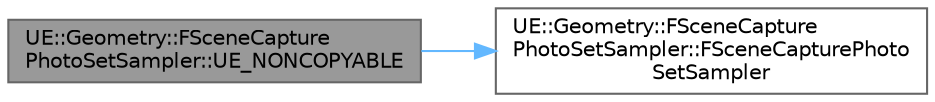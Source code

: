 digraph "UE::Geometry::FSceneCapturePhotoSetSampler::UE_NONCOPYABLE"
{
 // INTERACTIVE_SVG=YES
 // LATEX_PDF_SIZE
  bgcolor="transparent";
  edge [fontname=Helvetica,fontsize=10,labelfontname=Helvetica,labelfontsize=10];
  node [fontname=Helvetica,fontsize=10,shape=box,height=0.2,width=0.4];
  rankdir="LR";
  Node1 [id="Node000001",label="UE::Geometry::FSceneCapture\lPhotoSetSampler::UE_NONCOPYABLE",height=0.2,width=0.4,color="gray40", fillcolor="grey60", style="filled", fontcolor="black",tooltip=" "];
  Node1 -> Node2 [id="edge1_Node000001_Node000002",color="steelblue1",style="solid",tooltip=" "];
  Node2 [id="Node000002",label="UE::Geometry::FSceneCapture\lPhotoSetSampler::FSceneCapturePhoto\lSetSampler",height=0.2,width=0.4,color="grey40", fillcolor="white", style="filled",URL="$d8/d60/classUE_1_1Geometry_1_1FSceneCapturePhotoSetSampler.html#af33de7bcf7632e7eec762f906dd30535",tooltip=" "];
}
